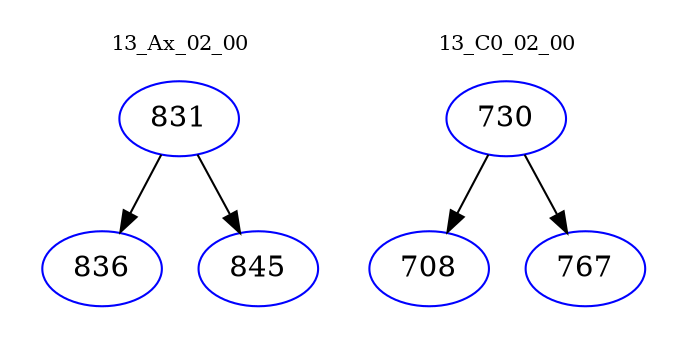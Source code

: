 digraph{
subgraph cluster_0 {
color = white
label = "13_Ax_02_00";
fontsize=10;
T0_831 [label="831", color="blue"]
T0_831 -> T0_836 [color="black"]
T0_836 [label="836", color="blue"]
T0_831 -> T0_845 [color="black"]
T0_845 [label="845", color="blue"]
}
subgraph cluster_1 {
color = white
label = "13_C0_02_00";
fontsize=10;
T1_730 [label="730", color="blue"]
T1_730 -> T1_708 [color="black"]
T1_708 [label="708", color="blue"]
T1_730 -> T1_767 [color="black"]
T1_767 [label="767", color="blue"]
}
}
